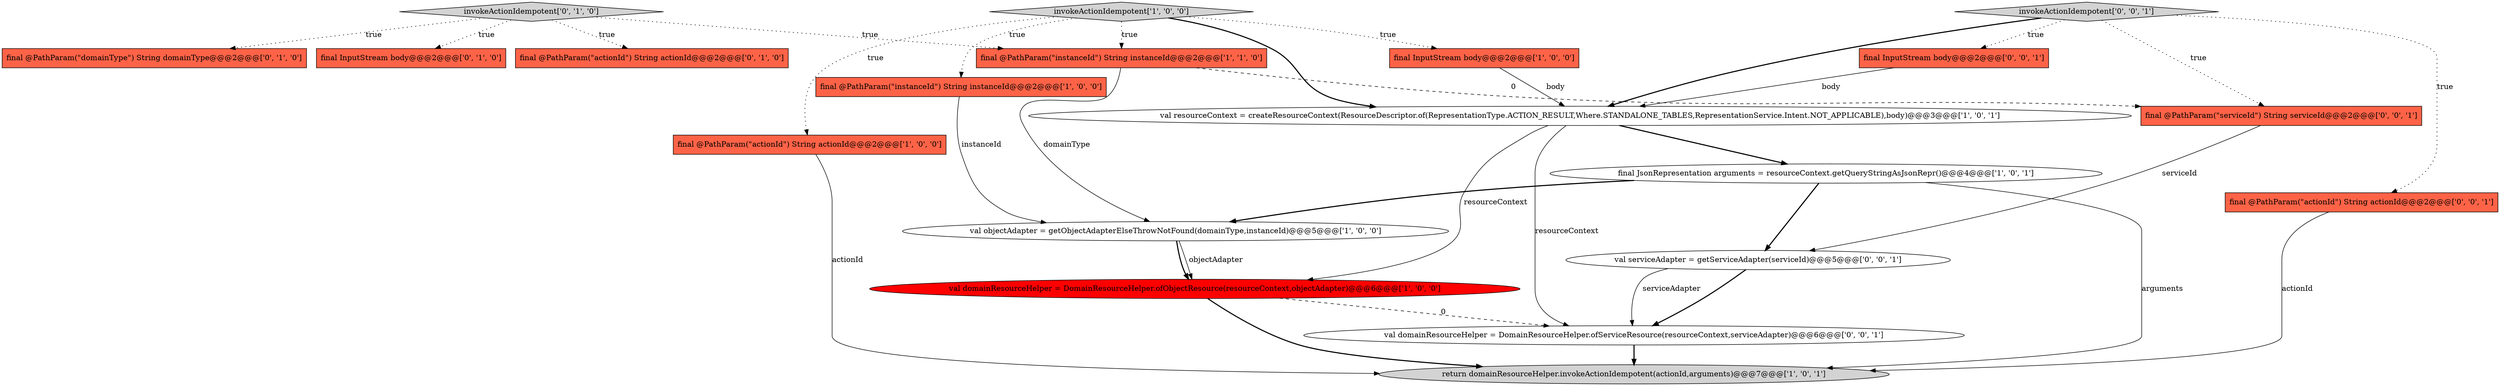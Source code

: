digraph {
11 [style = filled, label = "final @PathParam(\"actionId\") String actionId@@@2@@@['0', '1', '0']", fillcolor = tomato, shape = box image = "AAA0AAABBB2BBB"];
13 [style = filled, label = "final @PathParam(\"domainType\") String domainType@@@2@@@['0', '1', '0']", fillcolor = tomato, shape = box image = "AAA0AAABBB2BBB"];
14 [style = filled, label = "val domainResourceHelper = DomainResourceHelper.ofServiceResource(resourceContext,serviceAdapter)@@@6@@@['0', '0', '1']", fillcolor = white, shape = ellipse image = "AAA0AAABBB3BBB"];
19 [style = filled, label = "invokeActionIdempotent['0', '0', '1']", fillcolor = lightgray, shape = diamond image = "AAA0AAABBB3BBB"];
10 [style = filled, label = "final InputStream body@@@2@@@['0', '1', '0']", fillcolor = tomato, shape = box image = "AAA0AAABBB2BBB"];
5 [style = filled, label = "val resourceContext = createResourceContext(ResourceDescriptor.of(RepresentationType.ACTION_RESULT,Where.STANDALONE_TABLES,RepresentationService.Intent.NOT_APPLICABLE),body)@@@3@@@['1', '0', '1']", fillcolor = white, shape = ellipse image = "AAA0AAABBB1BBB"];
1 [style = filled, label = "return domainResourceHelper.invokeActionIdempotent(actionId,arguments)@@@7@@@['1', '0', '1']", fillcolor = lightgray, shape = ellipse image = "AAA0AAABBB1BBB"];
9 [style = filled, label = "val domainResourceHelper = DomainResourceHelper.ofObjectResource(resourceContext,objectAdapter)@@@6@@@['1', '0', '0']", fillcolor = red, shape = ellipse image = "AAA1AAABBB1BBB"];
12 [style = filled, label = "invokeActionIdempotent['0', '1', '0']", fillcolor = lightgray, shape = diamond image = "AAA0AAABBB2BBB"];
17 [style = filled, label = "val serviceAdapter = getServiceAdapter(serviceId)@@@5@@@['0', '0', '1']", fillcolor = white, shape = ellipse image = "AAA0AAABBB3BBB"];
6 [style = filled, label = "final InputStream body@@@2@@@['1', '0', '0']", fillcolor = tomato, shape = box image = "AAA0AAABBB1BBB"];
16 [style = filled, label = "final InputStream body@@@2@@@['0', '0', '1']", fillcolor = tomato, shape = box image = "AAA0AAABBB3BBB"];
7 [style = filled, label = "final @PathParam(\"instanceId\") String instanceId@@@2@@@['1', '1', '0']", fillcolor = tomato, shape = box image = "AAA0AAABBB1BBB"];
15 [style = filled, label = "final @PathParam(\"actionId\") String actionId@@@2@@@['0', '0', '1']", fillcolor = tomato, shape = box image = "AAA0AAABBB3BBB"];
8 [style = filled, label = "invokeActionIdempotent['1', '0', '0']", fillcolor = lightgray, shape = diamond image = "AAA0AAABBB1BBB"];
2 [style = filled, label = "final @PathParam(\"actionId\") String actionId@@@2@@@['1', '0', '0']", fillcolor = tomato, shape = box image = "AAA0AAABBB1BBB"];
18 [style = filled, label = "final @PathParam(\"serviceId\") String serviceId@@@2@@@['0', '0', '1']", fillcolor = tomato, shape = box image = "AAA0AAABBB3BBB"];
3 [style = filled, label = "final JsonRepresentation arguments = resourceContext.getQueryStringAsJsonRepr()@@@4@@@['1', '0', '1']", fillcolor = white, shape = ellipse image = "AAA0AAABBB1BBB"];
4 [style = filled, label = "val objectAdapter = getObjectAdapterElseThrowNotFound(domainType,instanceId)@@@5@@@['1', '0', '0']", fillcolor = white, shape = ellipse image = "AAA0AAABBB1BBB"];
0 [style = filled, label = "final @PathParam(\"instanceId\") String instanceId@@@2@@@['1', '0', '0']", fillcolor = tomato, shape = box image = "AAA0AAABBB1BBB"];
5->3 [style = bold, label=""];
4->9 [style = bold, label=""];
7->18 [style = dashed, label="0"];
4->9 [style = solid, label="objectAdapter"];
2->1 [style = solid, label="actionId"];
8->2 [style = dotted, label="true"];
18->17 [style = solid, label="serviceId"];
19->18 [style = dotted, label="true"];
8->7 [style = dotted, label="true"];
19->15 [style = dotted, label="true"];
3->4 [style = bold, label=""];
15->1 [style = solid, label="actionId"];
14->1 [style = bold, label=""];
0->4 [style = solid, label="instanceId"];
12->11 [style = dotted, label="true"];
19->5 [style = bold, label=""];
3->1 [style = solid, label="arguments"];
7->4 [style = solid, label="domainType"];
12->13 [style = dotted, label="true"];
16->5 [style = solid, label="body"];
9->14 [style = dashed, label="0"];
8->6 [style = dotted, label="true"];
8->5 [style = bold, label=""];
12->10 [style = dotted, label="true"];
17->14 [style = bold, label=""];
5->14 [style = solid, label="resourceContext"];
19->16 [style = dotted, label="true"];
17->14 [style = solid, label="serviceAdapter"];
3->17 [style = bold, label=""];
8->0 [style = dotted, label="true"];
6->5 [style = solid, label="body"];
9->1 [style = bold, label=""];
12->7 [style = dotted, label="true"];
5->9 [style = solid, label="resourceContext"];
}
